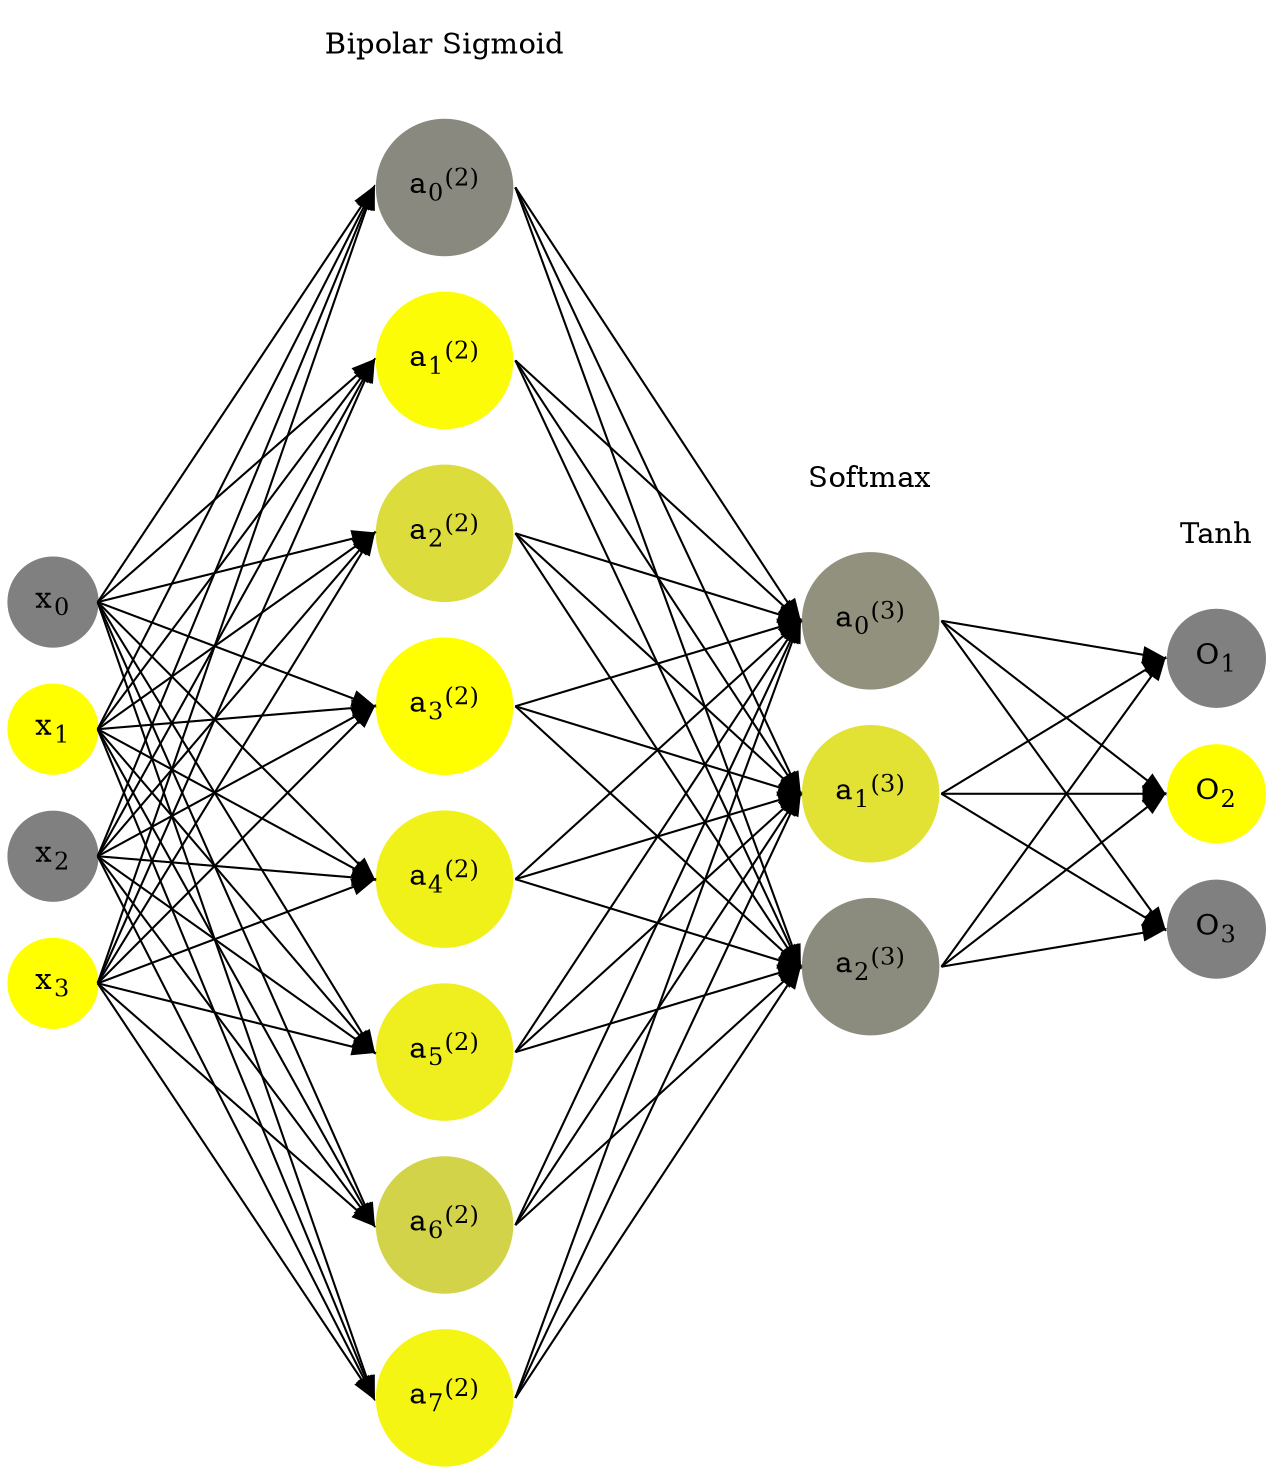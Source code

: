 digraph G {
	rankdir = LR;
	splines=false;
	edge[style=invis];
	ranksep= 1.4;
	{
	node [shape=circle, color="0.1667, 0.0, 0.5", style=filled, fillcolor="0.1667, 0.0, 0.5"];
	x0 [label=<x<sub>0</sub>>];
	}
	{
	node [shape=circle, color="0.1667, 1.0, 1.0", style=filled, fillcolor="0.1667, 1.0, 1.0"];
	x1 [label=<x<sub>1</sub>>];
	}
	{
	node [shape=circle, color="0.1667, 0.0, 0.5", style=filled, fillcolor="0.1667, 0.0, 0.5"];
	x2 [label=<x<sub>2</sub>>];
	}
	{
	node [shape=circle, color="0.1667, 1.0, 1.0", style=filled, fillcolor="0.1667, 1.0, 1.0"];
	x3 [label=<x<sub>3</sub>>];
	}
	{
	node [shape=circle, color="0.1667, 0.077778, 0.538889", style=filled, fillcolor="0.1667, 0.077778, 0.538889"];
	a02 [label=<a<sub>0</sub><sup>(2)</sup>>];
	}
	{
	node [shape=circle, color="0.1667, 0.973773, 0.986886", style=filled, fillcolor="0.1667, 0.973773, 0.986886"];
	a12 [label=<a<sub>1</sub><sup>(2)</sup>>];
	}
	{
	node [shape=circle, color="0.1667, 0.726158, 0.863079", style=filled, fillcolor="0.1667, 0.726158, 0.863079"];
	a22 [label=<a<sub>2</sub><sup>(2)</sup>>];
	}
	{
	node [shape=circle, color="0.1667, 0.996822, 0.998411", style=filled, fillcolor="0.1667, 0.996822, 0.998411"];
	a32 [label=<a<sub>3</sub><sup>(2)</sup>>];
	}
	{
	node [shape=circle, color="0.1667, 0.889658, 0.944829", style=filled, fillcolor="0.1667, 0.889658, 0.944829"];
	a42 [label=<a<sub>4</sub><sup>(2)</sup>>];
	}
	{
	node [shape=circle, color="0.1667, 0.870051, 0.935025", style=filled, fillcolor="0.1667, 0.870051, 0.935025"];
	a52 [label=<a<sub>5</sub><sup>(2)</sup>>];
	}
	{
	node [shape=circle, color="0.1667, 0.654257, 0.827129", style=filled, fillcolor="0.1667, 0.654257, 0.827129"];
	a62 [label=<a<sub>6</sub><sup>(2)</sup>>];
	}
	{
	node [shape=circle, color="0.1667, 0.921871, 0.960935", style=filled, fillcolor="0.1667, 0.921871, 0.960935"];
	a72 [label=<a<sub>7</sub><sup>(2)</sup>>];
	}
	{
	node [shape=circle, color="0.1667, 0.135808, 0.567904", style=filled, fillcolor="0.1667, 0.135808, 0.567904"];
	a03 [label=<a<sub>0</sub><sup>(3)</sup>>];
	}
	{
	node [shape=circle, color="0.1667, 0.768426, 0.884213", style=filled, fillcolor="0.1667, 0.768426, 0.884213"];
	a13 [label=<a<sub>1</sub><sup>(3)</sup>>];
	}
	{
	node [shape=circle, color="0.1667, 0.095766, 0.547883", style=filled, fillcolor="0.1667, 0.095766, 0.547883"];
	a23 [label=<a<sub>2</sub><sup>(3)</sup>>];
	}
	{
	node [shape=circle, color="0.1667, 0.0, 0.5", style=filled, fillcolor="0.1667, 0.0, 0.5"];
	O1 [label=<O<sub>1</sub>>];
	}
	{
	node [shape=circle, color="0.1667, 1.0, 1.0", style=filled, fillcolor="0.1667, 1.0, 1.0"];
	O2 [label=<O<sub>2</sub>>];
	}
	{
	node [shape=circle, color="0.1667, 0.0, 0.5", style=filled, fillcolor="0.1667, 0.0, 0.5"];
	O3 [label=<O<sub>3</sub>>];
	}
	{
	rank=same;
	x0->x1->x2->x3;
	}
	{
	rank=same;
	a02->a12->a22->a32->a42->a52->a62->a72;
	}
	{
	rank=same;
	a03->a13->a23;
	}
	{
	rank=same;
	O1->O2->O3;
	}
	l1 [shape=plaintext,label="Bipolar Sigmoid"];
	l1->a02;
	{rank=same; l1;a02};
	l2 [shape=plaintext,label="Softmax"];
	l2->a03;
	{rank=same; l2;a03};
	l3 [shape=plaintext,label="Tanh"];
	l3->O1;
	{rank=same; l3;O1};
edge[style=solid, tailport=e, headport=w];
	{x0;x1;x2;x3} -> {a02;a12;a22;a32;a42;a52;a62;a72};
	{a02;a12;a22;a32;a42;a52;a62;a72} -> {a03;a13;a23};
	{a03;a13;a23} -> {O1,O2,O3};
}